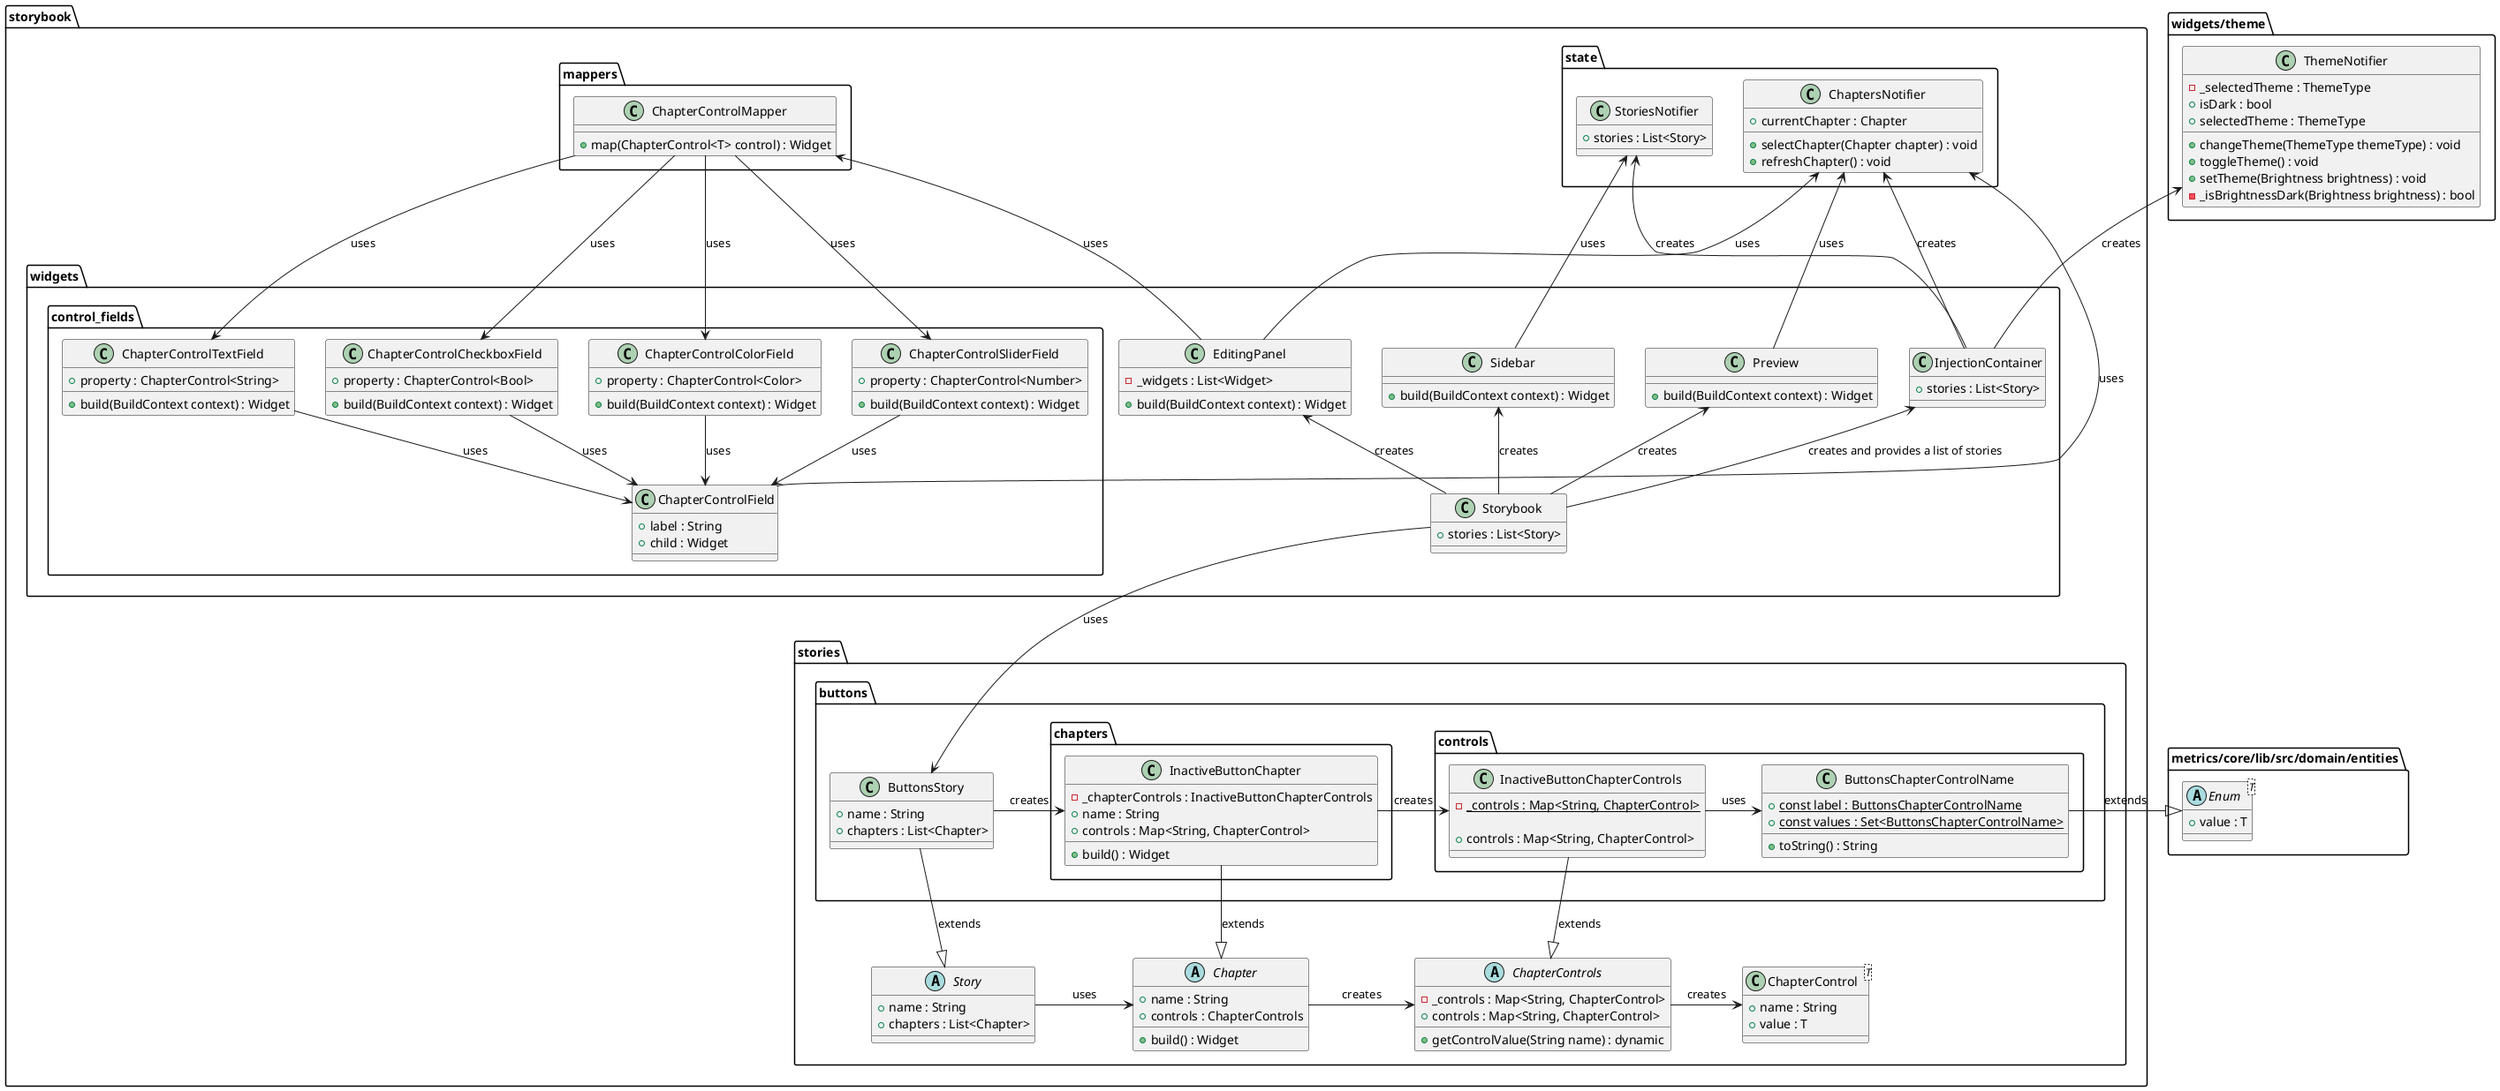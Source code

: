 @startuml class_diagram

package widgets/theme {
    class ThemeNotifier {
        - _selectedTheme : ThemeType
        + isDark : bool
        + selectedTheme : ThemeType

        + changeTheme(ThemeType themeType) : void
        + toggleTheme() : void
        + setTheme(Brightness brightness) : void
        - _isBrightnessDark(Brightness brightness) : bool
    }
}

package metrics/core/lib/src/domain/entities {
    abstract class Enum<T> {
        + value : T
    }
}

package storybook {
    package state {
        class ChaptersNotifier {
            + currentChapter : Chapter

            + selectChapter(Chapter chapter) : void
            + refreshChapter() : void
        }

        class StoriesNotifier {
            + stories : List<Story>
        }
    }

    package stories {
        package buttons {
            package chapters {
                class InactiveButtonChapter {
                    - _chapterControls : InactiveButtonChapterControls
                    + name : String
                    + controls : Map<String, ChapterControl>

                    + build() : Widget
                }
            }
            package controls {
                class InactiveButtonChapterControls {
                    - {static}  _controls : Map<String, ChapterControl>
                    
                    + controls : Map<String, ChapterControl>
                }
                class ButtonsChapterControlName {
                    + {static} const label : ButtonsChapterControlName
                    + {static} const values : Set<ButtonsChapterControlName>
                    + toString() : String
                }
            }
            class ButtonsStory {
                + name : String
                + chapters : List<Chapter>
            }
        }

        abstract class Story {
            + name : String
            + chapters : List<Chapter>
        }

        abstract class Chapter {
            + name : String
            + controls : ChapterControls

            + build() : Widget
        }

        abstract class ChapterControls {
            - _controls : Map<String, ChapterControl>
            + controls : Map<String, ChapterControl>

            + getControlValue(String name) : dynamic
        }

        class ChapterControl<T> {
            + name : String
            + value : T
        }
    }

    package mappers {
        class ChapterControlMapper {
            + map(ChapterControl<T> control) : Widget
        }
    }

    package widgets {
        class Storybook {
            + stories : List<Story>
        }

        class InjectionContainer {
            + stories : List<Story>
        }

        class Sidebar {
            + build(BuildContext context) : Widget
        }

        class Preview {
            + build(BuildContext context) : Widget
        }

        class EditingPanel {
            - _widgets : List<Widget>

            + build(BuildContext context) : Widget
        }

        package control_fields {
            class ChapterControlField {
                + label : String
                + child : Widget
            }

            class ChapterControlTextField {
                + property : ChapterControl<String>

                + build(BuildContext context) : Widget
            }

            class ChapterControlCheckboxField {
                + property : ChapterControl<Bool>

                + build(BuildContext context) : Widget
            }

            class ChapterControlColorField {
                + property : ChapterControl<Color>

                + build(BuildContext context) : Widget
            }

            class ChapterControlSliderField {
                + property : ChapterControl<Number>

                + build(BuildContext context) : Widget
            }
        }
    }
}

Storybook -up-> InjectionContainer : creates and provides a list of stories
Storybook -up-> EditingPanel : creates
Storybook -up-> Sidebar : creates
Storybook -up-> Preview : creates
InjectionContainer -up-> StoriesNotifier : creates
InjectionContainer -up-> ChaptersNotifier : creates
InjectionContainer -up-> ThemeNotifier : creates
Storybook -down-> ButtonsStory : uses
Story -right-> Chapter : uses
Chapter -right-> ChapterControls : creates
ChapterControls -> ChapterControl : creates

ButtonsStory -down-|> Story : extends
ButtonsStory -> InactiveButtonChapter : creates
InactiveButtonChapter -down-|> Chapter : extends
InactiveButtonChapterControls -down-|> ChapterControls: extends
InactiveButtonChapter -right-> InactiveButtonChapterControls : creates
InactiveButtonChapterControls -right-> ButtonsChapterControlName : uses
ButtonsChapterControlName -right-|> Enum : extends

EditingPanel -up-> ChaptersNotifier : uses
Sidebar -up-> StoriesNotifier : uses
Preview -up-> ChaptersNotifier : uses
EditingPanel -up-> ChapterControlMapper : uses
ChapterControlField -> ChaptersNotifier : uses

ChapterControlMapper -> ChapterControlTextField : uses
ChapterControlMapper -> ChapterControlCheckboxField : uses
ChapterControlMapper -> ChapterControlColorField : uses
ChapterControlMapper -> ChapterControlSliderField : uses

ChapterControlTextField -down-> ChapterControlField : uses
ChapterControlCheckboxField -down-> ChapterControlField : uses
ChapterControlColorField -down-> ChapterControlField : uses
ChapterControlSliderField -down-> ChapterControlField : uses

@enduml
